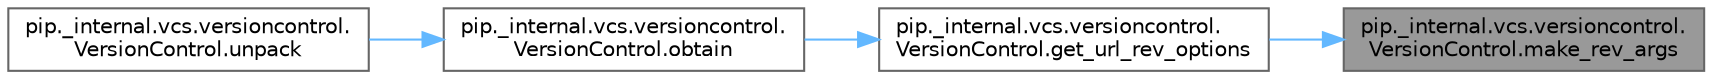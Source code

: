 digraph "pip._internal.vcs.versioncontrol.VersionControl.make_rev_args"
{
 // LATEX_PDF_SIZE
  bgcolor="transparent";
  edge [fontname=Helvetica,fontsize=10,labelfontname=Helvetica,labelfontsize=10];
  node [fontname=Helvetica,fontsize=10,shape=box,height=0.2,width=0.4];
  rankdir="RL";
  Node1 [id="Node000001",label="pip._internal.vcs.versioncontrol.\lVersionControl.make_rev_args",height=0.2,width=0.4,color="gray40", fillcolor="grey60", style="filled", fontcolor="black",tooltip=" "];
  Node1 -> Node2 [id="edge1_Node000001_Node000002",dir="back",color="steelblue1",style="solid",tooltip=" "];
  Node2 [id="Node000002",label="pip._internal.vcs.versioncontrol.\lVersionControl.get_url_rev_options",height=0.2,width=0.4,color="grey40", fillcolor="white", style="filled",URL="$classpip_1_1__internal_1_1vcs_1_1versioncontrol_1_1_version_control.html#a85d6f332e14b4d943e9f3e192a56b8e4",tooltip=" "];
  Node2 -> Node3 [id="edge2_Node000002_Node000003",dir="back",color="steelblue1",style="solid",tooltip=" "];
  Node3 [id="Node000003",label="pip._internal.vcs.versioncontrol.\lVersionControl.obtain",height=0.2,width=0.4,color="grey40", fillcolor="white", style="filled",URL="$classpip_1_1__internal_1_1vcs_1_1versioncontrol_1_1_version_control.html#a88bf8b3128ce08ceb24315bbd86e6791",tooltip=" "];
  Node3 -> Node4 [id="edge3_Node000003_Node000004",dir="back",color="steelblue1",style="solid",tooltip=" "];
  Node4 [id="Node000004",label="pip._internal.vcs.versioncontrol.\lVersionControl.unpack",height=0.2,width=0.4,color="grey40", fillcolor="white", style="filled",URL="$classpip_1_1__internal_1_1vcs_1_1versioncontrol_1_1_version_control.html#a93e11974b6af32c11398cba87d007074",tooltip=" "];
}
